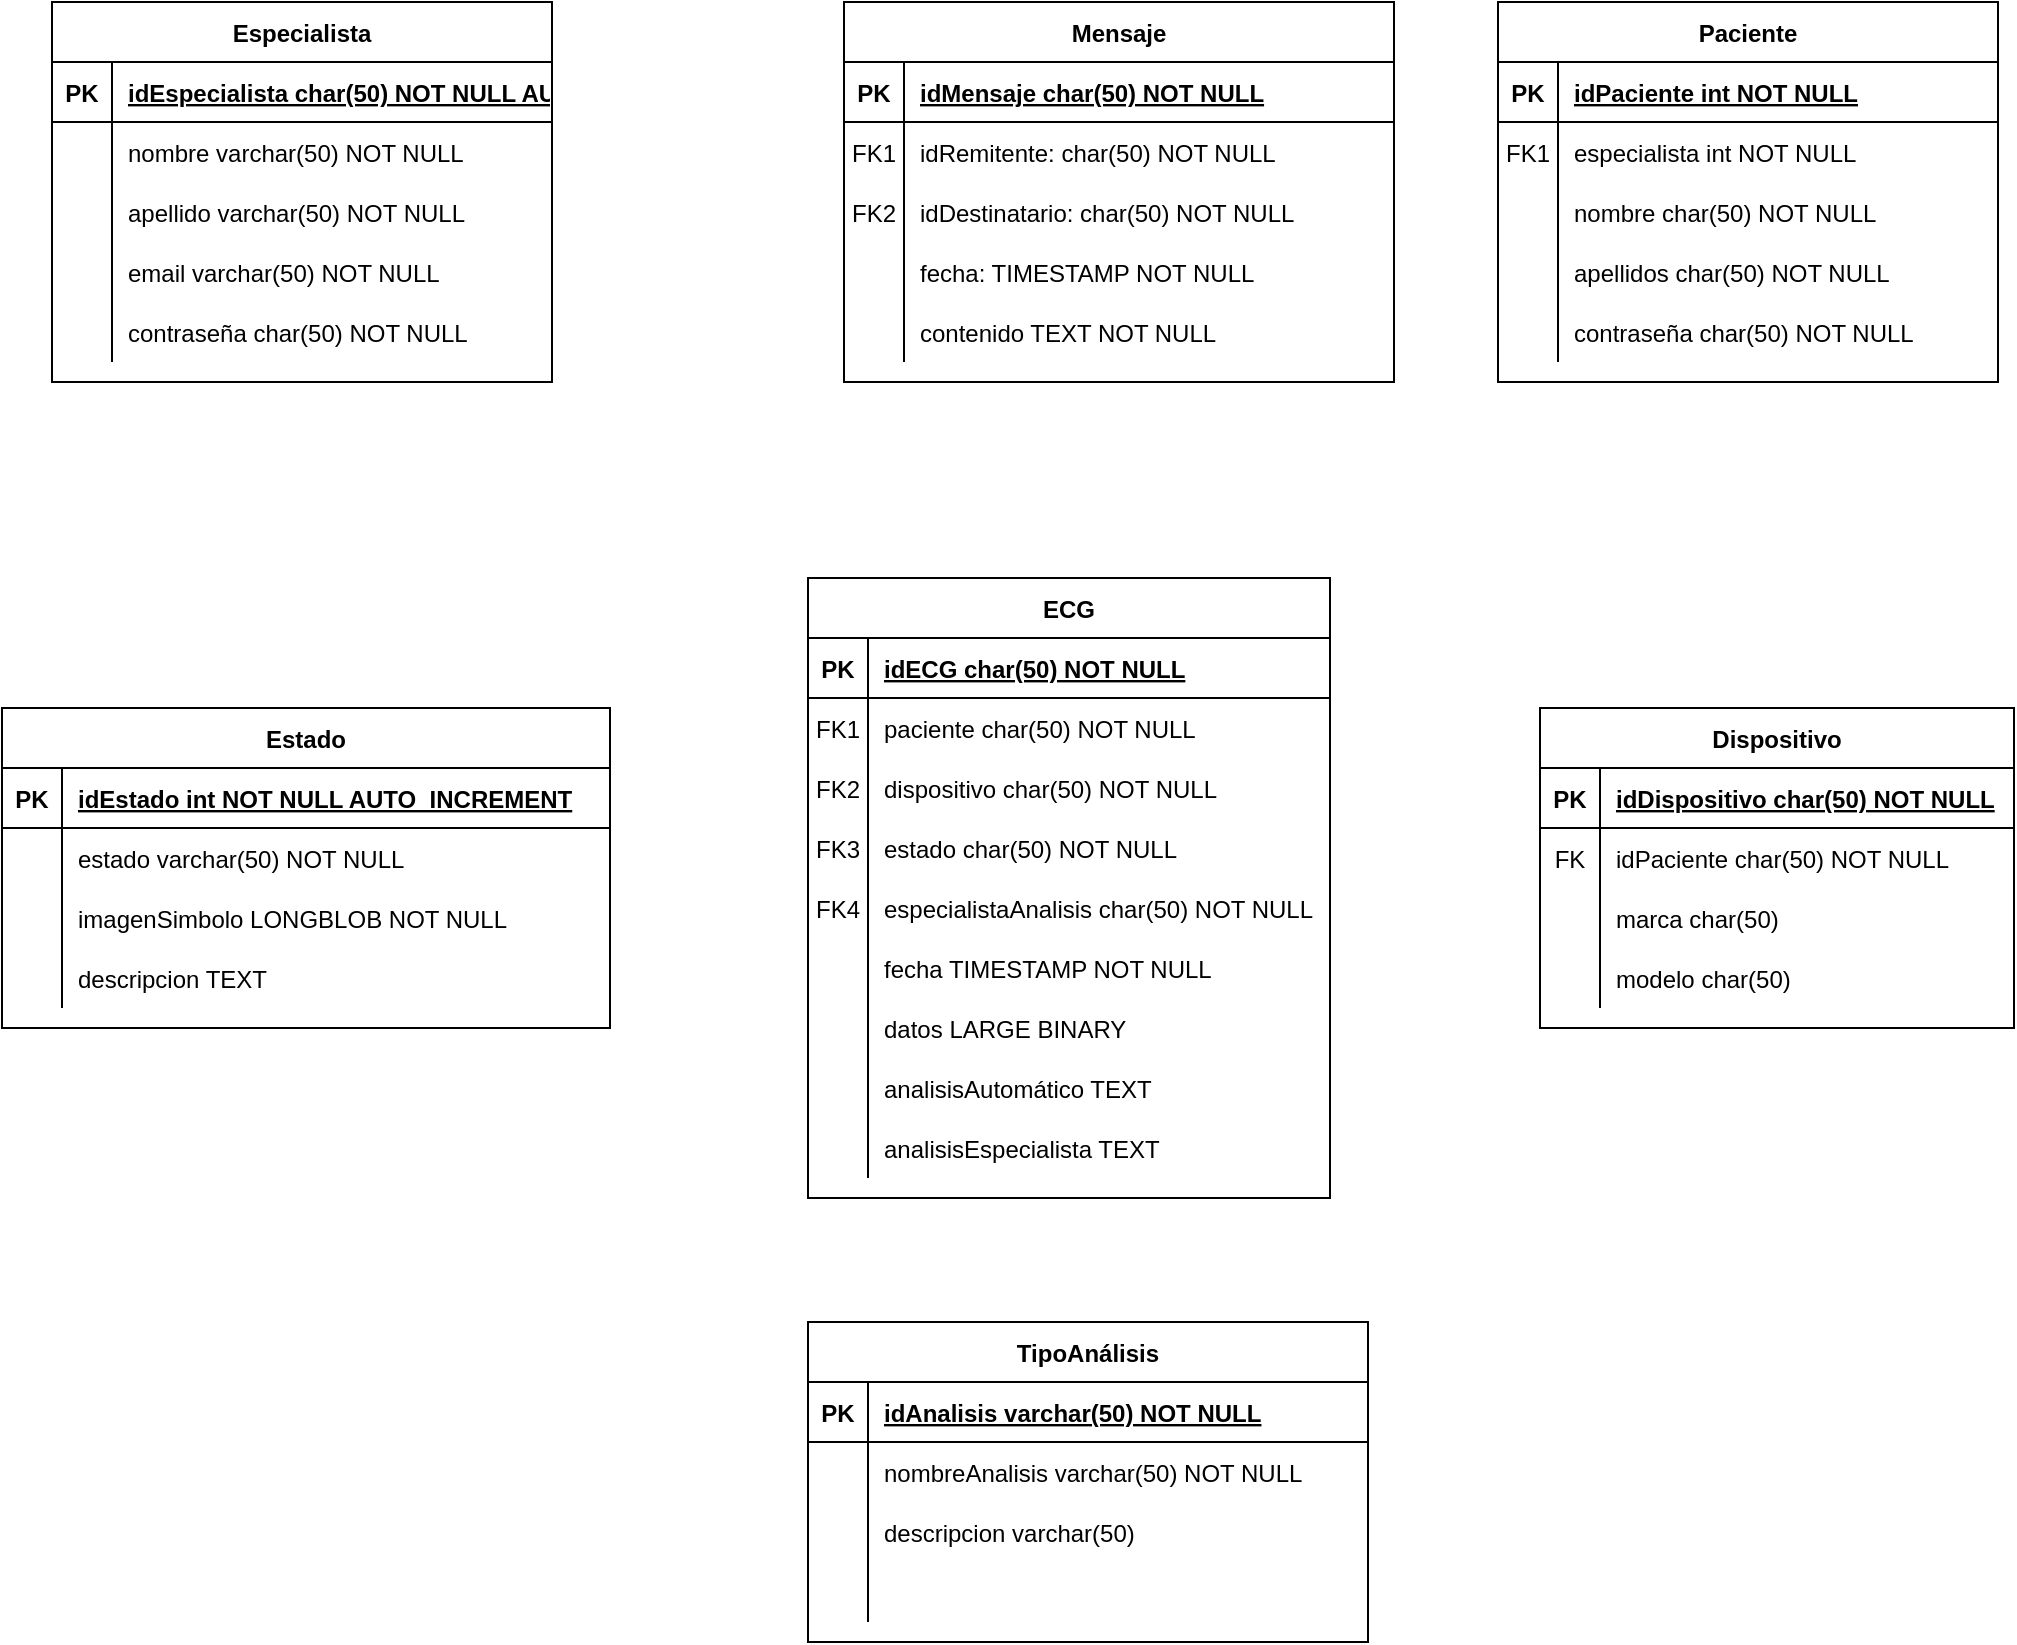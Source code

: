 <mxfile version="14.6.6" type="device"><diagram id="R2lEEEUBdFMjLlhIrx00" name="Page-1"><mxGraphModel dx="860" dy="664" grid="0" gridSize="10" guides="1" tooltips="1" connect="1" arrows="1" fold="1" page="0" pageScale="1" pageWidth="850" pageHeight="1100" math="0" shadow="0" extFonts="Permanent Marker^https://fonts.googleapis.com/css?family=Permanent+Marker"><root><mxCell id="0"/><mxCell id="1" parent="0"/><mxCell id="C-vyLk0tnHw3VtMMgP7b-2" value="Paciente" style="shape=table;startSize=30;container=1;collapsible=1;childLayout=tableLayout;fixedRows=1;rowLines=0;fontStyle=1;align=center;resizeLast=1;" parent="1" vertex="1"><mxGeometry x="597" y="-75" width="250" height="190" as="geometry"><mxRectangle x="450" y="120" width="66" height="30" as="alternateBounds"/></mxGeometry></mxCell><mxCell id="C-vyLk0tnHw3VtMMgP7b-3" value="" style="shape=partialRectangle;collapsible=0;dropTarget=0;pointerEvents=0;fillColor=none;points=[[0,0.5],[1,0.5]];portConstraint=eastwest;top=0;left=0;right=0;bottom=1;" parent="C-vyLk0tnHw3VtMMgP7b-2" vertex="1"><mxGeometry y="30" width="250" height="30" as="geometry"/></mxCell><mxCell id="C-vyLk0tnHw3VtMMgP7b-4" value="PK" style="shape=partialRectangle;overflow=hidden;connectable=0;fillColor=none;top=0;left=0;bottom=0;right=0;fontStyle=1;" parent="C-vyLk0tnHw3VtMMgP7b-3" vertex="1"><mxGeometry width="30" height="30" as="geometry"/></mxCell><mxCell id="C-vyLk0tnHw3VtMMgP7b-5" value="idPaciente int NOT NULL" style="shape=partialRectangle;overflow=hidden;connectable=0;fillColor=none;top=0;left=0;bottom=0;right=0;align=left;spacingLeft=6;fontStyle=5;" parent="C-vyLk0tnHw3VtMMgP7b-3" vertex="1"><mxGeometry x="30" width="220" height="30" as="geometry"/></mxCell><mxCell id="C-vyLk0tnHw3VtMMgP7b-6" value="" style="shape=partialRectangle;collapsible=0;dropTarget=0;pointerEvents=0;fillColor=none;points=[[0,0.5],[1,0.5]];portConstraint=eastwest;top=0;left=0;right=0;bottom=0;" parent="C-vyLk0tnHw3VtMMgP7b-2" vertex="1"><mxGeometry y="60" width="250" height="30" as="geometry"/></mxCell><mxCell id="C-vyLk0tnHw3VtMMgP7b-7" value="FK1" style="shape=partialRectangle;overflow=hidden;connectable=0;fillColor=none;top=0;left=0;bottom=0;right=0;" parent="C-vyLk0tnHw3VtMMgP7b-6" vertex="1"><mxGeometry width="30" height="30" as="geometry"/></mxCell><mxCell id="C-vyLk0tnHw3VtMMgP7b-8" value="especialista int NOT NULL" style="shape=partialRectangle;overflow=hidden;connectable=0;fillColor=none;top=0;left=0;bottom=0;right=0;align=left;spacingLeft=6;" parent="C-vyLk0tnHw3VtMMgP7b-6" vertex="1"><mxGeometry x="30" width="220" height="30" as="geometry"/></mxCell><mxCell id="C-vyLk0tnHw3VtMMgP7b-9" value="" style="shape=partialRectangle;collapsible=0;dropTarget=0;pointerEvents=0;fillColor=none;points=[[0,0.5],[1,0.5]];portConstraint=eastwest;top=0;left=0;right=0;bottom=0;" parent="C-vyLk0tnHw3VtMMgP7b-2" vertex="1"><mxGeometry y="90" width="250" height="30" as="geometry"/></mxCell><mxCell id="C-vyLk0tnHw3VtMMgP7b-10" value="" style="shape=partialRectangle;overflow=hidden;connectable=0;fillColor=none;top=0;left=0;bottom=0;right=0;" parent="C-vyLk0tnHw3VtMMgP7b-9" vertex="1"><mxGeometry width="30" height="30" as="geometry"/></mxCell><mxCell id="C-vyLk0tnHw3VtMMgP7b-11" value="nombre char(50) NOT NULL" style="shape=partialRectangle;overflow=hidden;connectable=0;fillColor=none;top=0;left=0;bottom=0;right=0;align=left;spacingLeft=6;" parent="C-vyLk0tnHw3VtMMgP7b-9" vertex="1"><mxGeometry x="30" width="220" height="30" as="geometry"/></mxCell><mxCell id="xMp0dBcq2MrQPvZgxF0N-1" value="" style="shape=partialRectangle;collapsible=0;dropTarget=0;pointerEvents=0;fillColor=none;points=[[0,0.5],[1,0.5]];portConstraint=eastwest;top=0;left=0;right=0;bottom=0;" parent="C-vyLk0tnHw3VtMMgP7b-2" vertex="1"><mxGeometry y="120" width="250" height="30" as="geometry"/></mxCell><mxCell id="xMp0dBcq2MrQPvZgxF0N-2" value="" style="shape=partialRectangle;overflow=hidden;connectable=0;fillColor=none;top=0;left=0;bottom=0;right=0;" parent="xMp0dBcq2MrQPvZgxF0N-1" vertex="1"><mxGeometry width="30" height="30" as="geometry"/></mxCell><mxCell id="xMp0dBcq2MrQPvZgxF0N-3" value="apellidos char(50) NOT NULL" style="shape=partialRectangle;overflow=hidden;connectable=0;fillColor=none;top=0;left=0;bottom=0;right=0;align=left;spacingLeft=6;" parent="xMp0dBcq2MrQPvZgxF0N-1" vertex="1"><mxGeometry x="30" width="220" height="30" as="geometry"/></mxCell><mxCell id="xMp0dBcq2MrQPvZgxF0N-52" value="" style="shape=partialRectangle;collapsible=0;dropTarget=0;pointerEvents=0;fillColor=none;points=[[0,0.5],[1,0.5]];portConstraint=eastwest;top=0;left=0;right=0;bottom=0;" parent="C-vyLk0tnHw3VtMMgP7b-2" vertex="1"><mxGeometry y="150" width="250" height="30" as="geometry"/></mxCell><mxCell id="xMp0dBcq2MrQPvZgxF0N-53" value="" style="shape=partialRectangle;overflow=hidden;connectable=0;fillColor=none;top=0;left=0;bottom=0;right=0;" parent="xMp0dBcq2MrQPvZgxF0N-52" vertex="1"><mxGeometry width="30" height="30" as="geometry"/></mxCell><mxCell id="xMp0dBcq2MrQPvZgxF0N-54" value="contraseña char(50) NOT NULL" style="shape=partialRectangle;overflow=hidden;connectable=0;fillColor=none;top=0;left=0;bottom=0;right=0;align=left;spacingLeft=6;" parent="xMp0dBcq2MrQPvZgxF0N-52" vertex="1"><mxGeometry x="30" width="220" height="30" as="geometry"/></mxCell><mxCell id="C-vyLk0tnHw3VtMMgP7b-13" value="ECG" style="shape=table;startSize=30;container=1;collapsible=1;childLayout=tableLayout;fixedRows=1;rowLines=0;fontStyle=1;align=center;resizeLast=1;" parent="1" vertex="1"><mxGeometry x="252" y="213" width="261" height="310" as="geometry"/></mxCell><mxCell id="C-vyLk0tnHw3VtMMgP7b-14" value="" style="shape=partialRectangle;collapsible=0;dropTarget=0;pointerEvents=0;fillColor=none;points=[[0,0.5],[1,0.5]];portConstraint=eastwest;top=0;left=0;right=0;bottom=1;" parent="C-vyLk0tnHw3VtMMgP7b-13" vertex="1"><mxGeometry y="30" width="261" height="30" as="geometry"/></mxCell><mxCell id="C-vyLk0tnHw3VtMMgP7b-15" value="PK" style="shape=partialRectangle;overflow=hidden;connectable=0;fillColor=none;top=0;left=0;bottom=0;right=0;fontStyle=1;" parent="C-vyLk0tnHw3VtMMgP7b-14" vertex="1"><mxGeometry width="30" height="30" as="geometry"/></mxCell><mxCell id="C-vyLk0tnHw3VtMMgP7b-16" value="idECG char(50) NOT NULL " style="shape=partialRectangle;overflow=hidden;connectable=0;fillColor=none;top=0;left=0;bottom=0;right=0;align=left;spacingLeft=6;fontStyle=5;" parent="C-vyLk0tnHw3VtMMgP7b-14" vertex="1"><mxGeometry x="30" width="231" height="30" as="geometry"/></mxCell><mxCell id="C-vyLk0tnHw3VtMMgP7b-17" value="" style="shape=partialRectangle;collapsible=0;dropTarget=0;pointerEvents=0;fillColor=none;points=[[0,0.5],[1,0.5]];portConstraint=eastwest;top=0;left=0;right=0;bottom=0;" parent="C-vyLk0tnHw3VtMMgP7b-13" vertex="1"><mxGeometry y="60" width="261" height="30" as="geometry"/></mxCell><mxCell id="C-vyLk0tnHw3VtMMgP7b-18" value="FK1" style="shape=partialRectangle;overflow=hidden;connectable=0;fillColor=none;top=0;left=0;bottom=0;right=0;" parent="C-vyLk0tnHw3VtMMgP7b-17" vertex="1"><mxGeometry width="30" height="30" as="geometry"/></mxCell><mxCell id="C-vyLk0tnHw3VtMMgP7b-19" value="paciente char(50) NOT NULL" style="shape=partialRectangle;overflow=hidden;connectable=0;fillColor=none;top=0;left=0;bottom=0;right=0;align=left;spacingLeft=6;" parent="C-vyLk0tnHw3VtMMgP7b-17" vertex="1"><mxGeometry x="30" width="231" height="30" as="geometry"/></mxCell><mxCell id="C-vyLk0tnHw3VtMMgP7b-20" value="" style="shape=partialRectangle;collapsible=0;dropTarget=0;pointerEvents=0;fillColor=none;points=[[0,0.5],[1,0.5]];portConstraint=eastwest;top=0;left=0;right=0;bottom=0;" parent="C-vyLk0tnHw3VtMMgP7b-13" vertex="1"><mxGeometry y="90" width="261" height="30" as="geometry"/></mxCell><mxCell id="C-vyLk0tnHw3VtMMgP7b-21" value="FK2" style="shape=partialRectangle;overflow=hidden;connectable=0;fillColor=none;top=0;left=0;bottom=0;right=0;" parent="C-vyLk0tnHw3VtMMgP7b-20" vertex="1"><mxGeometry width="30" height="30" as="geometry"/></mxCell><mxCell id="C-vyLk0tnHw3VtMMgP7b-22" value="dispositivo char(50) NOT NULL" style="shape=partialRectangle;overflow=hidden;connectable=0;fillColor=none;top=0;left=0;bottom=0;right=0;align=left;spacingLeft=6;" parent="C-vyLk0tnHw3VtMMgP7b-20" vertex="1"><mxGeometry x="30" width="231" height="30" as="geometry"/></mxCell><mxCell id="xMp0dBcq2MrQPvZgxF0N-4" value="" style="shape=partialRectangle;collapsible=0;dropTarget=0;pointerEvents=0;fillColor=none;points=[[0,0.5],[1,0.5]];portConstraint=eastwest;top=0;left=0;right=0;bottom=0;" parent="C-vyLk0tnHw3VtMMgP7b-13" vertex="1"><mxGeometry y="120" width="261" height="30" as="geometry"/></mxCell><mxCell id="xMp0dBcq2MrQPvZgxF0N-5" value="FK3" style="shape=partialRectangle;overflow=hidden;connectable=0;fillColor=none;top=0;left=0;bottom=0;right=0;" parent="xMp0dBcq2MrQPvZgxF0N-4" vertex="1"><mxGeometry width="30" height="30" as="geometry"/></mxCell><mxCell id="xMp0dBcq2MrQPvZgxF0N-6" value="estado char(50) NOT NULL" style="shape=partialRectangle;overflow=hidden;connectable=0;fillColor=none;top=0;left=0;bottom=0;right=0;align=left;spacingLeft=6;" parent="xMp0dBcq2MrQPvZgxF0N-4" vertex="1"><mxGeometry x="30" width="231" height="30" as="geometry"/></mxCell><mxCell id="xMp0dBcq2MrQPvZgxF0N-61" value="" style="shape=partialRectangle;collapsible=0;dropTarget=0;pointerEvents=0;fillColor=none;points=[[0,0.5],[1,0.5]];portConstraint=eastwest;top=0;left=0;right=0;bottom=0;" parent="C-vyLk0tnHw3VtMMgP7b-13" vertex="1"><mxGeometry y="150" width="261" height="30" as="geometry"/></mxCell><mxCell id="xMp0dBcq2MrQPvZgxF0N-62" value="FK4" style="shape=partialRectangle;overflow=hidden;connectable=0;fillColor=none;top=0;left=0;bottom=0;right=0;" parent="xMp0dBcq2MrQPvZgxF0N-61" vertex="1"><mxGeometry width="30" height="30" as="geometry"/></mxCell><mxCell id="xMp0dBcq2MrQPvZgxF0N-63" value="especialistaAnalisis char(50) NOT NULL" style="shape=partialRectangle;overflow=hidden;connectable=0;fillColor=none;top=0;left=0;bottom=0;right=0;align=left;spacingLeft=6;" parent="xMp0dBcq2MrQPvZgxF0N-61" vertex="1"><mxGeometry x="30" width="231" height="30" as="geometry"/></mxCell><mxCell id="AMUHZ_Iz-eolm_KJDuDH-4" value="" style="shape=partialRectangle;collapsible=0;dropTarget=0;pointerEvents=0;fillColor=none;points=[[0,0.5],[1,0.5]];portConstraint=eastwest;top=0;left=0;right=0;bottom=0;" vertex="1" parent="C-vyLk0tnHw3VtMMgP7b-13"><mxGeometry y="180" width="261" height="30" as="geometry"/></mxCell><mxCell id="AMUHZ_Iz-eolm_KJDuDH-5" value="" style="shape=partialRectangle;overflow=hidden;connectable=0;fillColor=none;top=0;left=0;bottom=0;right=0;" vertex="1" parent="AMUHZ_Iz-eolm_KJDuDH-4"><mxGeometry width="30" height="30" as="geometry"/></mxCell><mxCell id="AMUHZ_Iz-eolm_KJDuDH-6" value="fecha TIMESTAMP NOT NULL" style="shape=partialRectangle;overflow=hidden;connectable=0;fillColor=none;top=0;left=0;bottom=0;right=0;align=left;spacingLeft=6;" vertex="1" parent="AMUHZ_Iz-eolm_KJDuDH-4"><mxGeometry x="30" width="231" height="30" as="geometry"/></mxCell><mxCell id="xMp0dBcq2MrQPvZgxF0N-7" value="" style="shape=partialRectangle;collapsible=0;dropTarget=0;pointerEvents=0;fillColor=none;points=[[0,0.5],[1,0.5]];portConstraint=eastwest;top=0;left=0;right=0;bottom=0;" parent="C-vyLk0tnHw3VtMMgP7b-13" vertex="1"><mxGeometry y="210" width="261" height="30" as="geometry"/></mxCell><mxCell id="xMp0dBcq2MrQPvZgxF0N-8" value="" style="shape=partialRectangle;overflow=hidden;connectable=0;fillColor=none;top=0;left=0;bottom=0;right=0;" parent="xMp0dBcq2MrQPvZgxF0N-7" vertex="1"><mxGeometry width="30" height="30" as="geometry"/></mxCell><mxCell id="xMp0dBcq2MrQPvZgxF0N-9" value="datos LARGE BINARY" style="shape=partialRectangle;overflow=hidden;connectable=0;fillColor=none;top=0;left=0;bottom=0;right=0;align=left;spacingLeft=6;" parent="xMp0dBcq2MrQPvZgxF0N-7" vertex="1"><mxGeometry x="30" width="231" height="30" as="geometry"/></mxCell><mxCell id="xMp0dBcq2MrQPvZgxF0N-55" value="" style="shape=partialRectangle;collapsible=0;dropTarget=0;pointerEvents=0;fillColor=none;points=[[0,0.5],[1,0.5]];portConstraint=eastwest;top=0;left=0;right=0;bottom=0;" parent="C-vyLk0tnHw3VtMMgP7b-13" vertex="1"><mxGeometry y="240" width="261" height="30" as="geometry"/></mxCell><mxCell id="xMp0dBcq2MrQPvZgxF0N-56" value="" style="shape=partialRectangle;overflow=hidden;connectable=0;fillColor=none;top=0;left=0;bottom=0;right=0;" parent="xMp0dBcq2MrQPvZgxF0N-55" vertex="1"><mxGeometry width="30" height="30" as="geometry"/></mxCell><mxCell id="xMp0dBcq2MrQPvZgxF0N-57" value="analisisAutomático TEXT " style="shape=partialRectangle;overflow=hidden;connectable=0;fillColor=none;top=0;left=0;bottom=0;right=0;align=left;spacingLeft=6;" parent="xMp0dBcq2MrQPvZgxF0N-55" vertex="1"><mxGeometry x="30" width="231" height="30" as="geometry"/></mxCell><mxCell id="xMp0dBcq2MrQPvZgxF0N-58" value="" style="shape=partialRectangle;collapsible=0;dropTarget=0;pointerEvents=0;fillColor=none;points=[[0,0.5],[1,0.5]];portConstraint=eastwest;top=0;left=0;right=0;bottom=0;" parent="C-vyLk0tnHw3VtMMgP7b-13" vertex="1"><mxGeometry y="270" width="261" height="30" as="geometry"/></mxCell><mxCell id="xMp0dBcq2MrQPvZgxF0N-59" value="" style="shape=partialRectangle;overflow=hidden;connectable=0;fillColor=none;top=0;left=0;bottom=0;right=0;" parent="xMp0dBcq2MrQPvZgxF0N-58" vertex="1"><mxGeometry width="30" height="30" as="geometry"/></mxCell><mxCell id="xMp0dBcq2MrQPvZgxF0N-60" value="analisisEspecialista TEXT " style="shape=partialRectangle;overflow=hidden;connectable=0;fillColor=none;top=0;left=0;bottom=0;right=0;align=left;spacingLeft=6;" parent="xMp0dBcq2MrQPvZgxF0N-58" vertex="1"><mxGeometry x="30" width="231" height="30" as="geometry"/></mxCell><mxCell id="C-vyLk0tnHw3VtMMgP7b-23" value="Especialista" style="shape=table;startSize=30;container=1;collapsible=1;childLayout=tableLayout;fixedRows=1;rowLines=0;fontStyle=1;align=center;resizeLast=1;" parent="1" vertex="1"><mxGeometry x="-126" y="-75" width="250" height="190" as="geometry"/></mxCell><mxCell id="C-vyLk0tnHw3VtMMgP7b-24" value="" style="shape=partialRectangle;collapsible=0;dropTarget=0;pointerEvents=0;fillColor=none;points=[[0,0.5],[1,0.5]];portConstraint=eastwest;top=0;left=0;right=0;bottom=1;" parent="C-vyLk0tnHw3VtMMgP7b-23" vertex="1"><mxGeometry y="30" width="250" height="30" as="geometry"/></mxCell><mxCell id="C-vyLk0tnHw3VtMMgP7b-25" value="PK" style="shape=partialRectangle;overflow=hidden;connectable=0;fillColor=none;top=0;left=0;bottom=0;right=0;fontStyle=1;" parent="C-vyLk0tnHw3VtMMgP7b-24" vertex="1"><mxGeometry width="30" height="30" as="geometry"/></mxCell><mxCell id="C-vyLk0tnHw3VtMMgP7b-26" value="idEspecialista char(50) NOT NULL AUTO_INCREMENT" style="shape=partialRectangle;overflow=hidden;connectable=0;fillColor=none;top=0;left=0;bottom=0;right=0;align=left;spacingLeft=6;fontStyle=5;" parent="C-vyLk0tnHw3VtMMgP7b-24" vertex="1"><mxGeometry x="30" width="220" height="30" as="geometry"/></mxCell><mxCell id="C-vyLk0tnHw3VtMMgP7b-27" value="" style="shape=partialRectangle;collapsible=0;dropTarget=0;pointerEvents=0;fillColor=none;points=[[0,0.5],[1,0.5]];portConstraint=eastwest;top=0;left=0;right=0;bottom=0;" parent="C-vyLk0tnHw3VtMMgP7b-23" vertex="1"><mxGeometry y="60" width="250" height="30" as="geometry"/></mxCell><mxCell id="C-vyLk0tnHw3VtMMgP7b-28" value="" style="shape=partialRectangle;overflow=hidden;connectable=0;fillColor=none;top=0;left=0;bottom=0;right=0;" parent="C-vyLk0tnHw3VtMMgP7b-27" vertex="1"><mxGeometry width="30" height="30" as="geometry"/></mxCell><mxCell id="C-vyLk0tnHw3VtMMgP7b-29" value="nombre varchar(50) NOT NULL" style="shape=partialRectangle;overflow=hidden;connectable=0;fillColor=none;top=0;left=0;bottom=0;right=0;align=left;spacingLeft=6;" parent="C-vyLk0tnHw3VtMMgP7b-27" vertex="1"><mxGeometry x="30" width="220" height="30" as="geometry"/></mxCell><mxCell id="EKmxzDGDS1glk_TVgymy-1" value="" style="shape=partialRectangle;collapsible=0;dropTarget=0;pointerEvents=0;fillColor=none;points=[[0,0.5],[1,0.5]];portConstraint=eastwest;top=0;left=0;right=0;bottom=0;" parent="C-vyLk0tnHw3VtMMgP7b-23" vertex="1"><mxGeometry y="90" width="250" height="30" as="geometry"/></mxCell><mxCell id="EKmxzDGDS1glk_TVgymy-2" value="" style="shape=partialRectangle;overflow=hidden;connectable=0;fillColor=none;top=0;left=0;bottom=0;right=0;" parent="EKmxzDGDS1glk_TVgymy-1" vertex="1"><mxGeometry width="30" height="30" as="geometry"/></mxCell><mxCell id="EKmxzDGDS1glk_TVgymy-3" value="apellido varchar(50) NOT NULL" style="shape=partialRectangle;overflow=hidden;connectable=0;fillColor=none;top=0;left=0;bottom=0;right=0;align=left;spacingLeft=6;" parent="EKmxzDGDS1glk_TVgymy-1" vertex="1"><mxGeometry x="30" width="220" height="30" as="geometry"/></mxCell><mxCell id="EKmxzDGDS1glk_TVgymy-4" value="" style="shape=partialRectangle;collapsible=0;dropTarget=0;pointerEvents=0;fillColor=none;points=[[0,0.5],[1,0.5]];portConstraint=eastwest;top=0;left=0;right=0;bottom=0;" parent="C-vyLk0tnHw3VtMMgP7b-23" vertex="1"><mxGeometry y="120" width="250" height="30" as="geometry"/></mxCell><mxCell id="EKmxzDGDS1glk_TVgymy-5" value="" style="shape=partialRectangle;overflow=hidden;connectable=0;fillColor=none;top=0;left=0;bottom=0;right=0;" parent="EKmxzDGDS1glk_TVgymy-4" vertex="1"><mxGeometry width="30" height="30" as="geometry"/></mxCell><mxCell id="EKmxzDGDS1glk_TVgymy-6" value="email varchar(50) NOT NULL" style="shape=partialRectangle;overflow=hidden;connectable=0;fillColor=none;top=0;left=0;bottom=0;right=0;align=left;spacingLeft=6;" parent="EKmxzDGDS1glk_TVgymy-4" vertex="1"><mxGeometry x="30" width="220" height="30" as="geometry"/></mxCell><mxCell id="EKmxzDGDS1glk_TVgymy-7" value="" style="shape=partialRectangle;collapsible=0;dropTarget=0;pointerEvents=0;fillColor=none;points=[[0,0.5],[1,0.5]];portConstraint=eastwest;top=0;left=0;right=0;bottom=0;" parent="C-vyLk0tnHw3VtMMgP7b-23" vertex="1"><mxGeometry y="150" width="250" height="30" as="geometry"/></mxCell><mxCell id="EKmxzDGDS1glk_TVgymy-8" value="" style="shape=partialRectangle;overflow=hidden;connectable=0;fillColor=none;top=0;left=0;bottom=0;right=0;" parent="EKmxzDGDS1glk_TVgymy-7" vertex="1"><mxGeometry width="30" height="30" as="geometry"/></mxCell><mxCell id="EKmxzDGDS1glk_TVgymy-9" value="contraseña char(50) NOT NULL" style="shape=partialRectangle;overflow=hidden;connectable=0;fillColor=none;top=0;left=0;bottom=0;right=0;align=left;spacingLeft=6;" parent="EKmxzDGDS1glk_TVgymy-7" vertex="1"><mxGeometry x="30" width="220" height="30" as="geometry"/></mxCell><mxCell id="xMp0dBcq2MrQPvZgxF0N-10" value="Dispositivo" style="shape=table;startSize=30;container=1;collapsible=1;childLayout=tableLayout;fixedRows=1;rowLines=0;fontStyle=1;align=center;resizeLast=1;" parent="1" vertex="1"><mxGeometry x="618" y="278" width="237" height="160" as="geometry"/></mxCell><mxCell id="xMp0dBcq2MrQPvZgxF0N-11" value="" style="shape=partialRectangle;collapsible=0;dropTarget=0;pointerEvents=0;fillColor=none;top=0;left=0;bottom=1;right=0;points=[[0,0.5],[1,0.5]];portConstraint=eastwest;" parent="xMp0dBcq2MrQPvZgxF0N-10" vertex="1"><mxGeometry y="30" width="237" height="30" as="geometry"/></mxCell><mxCell id="xMp0dBcq2MrQPvZgxF0N-12" value="PK" style="shape=partialRectangle;connectable=0;fillColor=none;top=0;left=0;bottom=0;right=0;fontStyle=1;overflow=hidden;" parent="xMp0dBcq2MrQPvZgxF0N-11" vertex="1"><mxGeometry width="30" height="30" as="geometry"/></mxCell><mxCell id="xMp0dBcq2MrQPvZgxF0N-13" value="idDispositivo char(50) NOT NULL" style="shape=partialRectangle;connectable=0;fillColor=none;top=0;left=0;bottom=0;right=0;align=left;spacingLeft=6;fontStyle=5;overflow=hidden;" parent="xMp0dBcq2MrQPvZgxF0N-11" vertex="1"><mxGeometry x="30" width="207" height="30" as="geometry"/></mxCell><mxCell id="xMp0dBcq2MrQPvZgxF0N-14" value="" style="shape=partialRectangle;collapsible=0;dropTarget=0;pointerEvents=0;fillColor=none;top=0;left=0;bottom=0;right=0;points=[[0,0.5],[1,0.5]];portConstraint=eastwest;" parent="xMp0dBcq2MrQPvZgxF0N-10" vertex="1"><mxGeometry y="60" width="237" height="30" as="geometry"/></mxCell><mxCell id="xMp0dBcq2MrQPvZgxF0N-15" value="FK" style="shape=partialRectangle;connectable=0;fillColor=none;top=0;left=0;bottom=0;right=0;editable=1;overflow=hidden;" parent="xMp0dBcq2MrQPvZgxF0N-14" vertex="1"><mxGeometry width="30" height="30" as="geometry"/></mxCell><mxCell id="xMp0dBcq2MrQPvZgxF0N-16" value="idPaciente char(50) NOT NULL" style="shape=partialRectangle;connectable=0;fillColor=none;top=0;left=0;bottom=0;right=0;align=left;spacingLeft=6;overflow=hidden;" parent="xMp0dBcq2MrQPvZgxF0N-14" vertex="1"><mxGeometry x="30" width="207" height="30" as="geometry"/></mxCell><mxCell id="xMp0dBcq2MrQPvZgxF0N-17" value="" style="shape=partialRectangle;collapsible=0;dropTarget=0;pointerEvents=0;fillColor=none;top=0;left=0;bottom=0;right=0;points=[[0,0.5],[1,0.5]];portConstraint=eastwest;" parent="xMp0dBcq2MrQPvZgxF0N-10" vertex="1"><mxGeometry y="90" width="237" height="30" as="geometry"/></mxCell><mxCell id="xMp0dBcq2MrQPvZgxF0N-18" value="" style="shape=partialRectangle;connectable=0;fillColor=none;top=0;left=0;bottom=0;right=0;editable=1;overflow=hidden;" parent="xMp0dBcq2MrQPvZgxF0N-17" vertex="1"><mxGeometry width="30" height="30" as="geometry"/></mxCell><mxCell id="xMp0dBcq2MrQPvZgxF0N-19" value="marca char(50)" style="shape=partialRectangle;connectable=0;fillColor=none;top=0;left=0;bottom=0;right=0;align=left;spacingLeft=6;overflow=hidden;" parent="xMp0dBcq2MrQPvZgxF0N-17" vertex="1"><mxGeometry x="30" width="207" height="30" as="geometry"/></mxCell><mxCell id="xMp0dBcq2MrQPvZgxF0N-20" value="" style="shape=partialRectangle;collapsible=0;dropTarget=0;pointerEvents=0;fillColor=none;top=0;left=0;bottom=0;right=0;points=[[0,0.5],[1,0.5]];portConstraint=eastwest;" parent="xMp0dBcq2MrQPvZgxF0N-10" vertex="1"><mxGeometry y="120" width="237" height="30" as="geometry"/></mxCell><mxCell id="xMp0dBcq2MrQPvZgxF0N-21" value="" style="shape=partialRectangle;connectable=0;fillColor=none;top=0;left=0;bottom=0;right=0;editable=1;overflow=hidden;" parent="xMp0dBcq2MrQPvZgxF0N-20" vertex="1"><mxGeometry width="30" height="30" as="geometry"/></mxCell><mxCell id="xMp0dBcq2MrQPvZgxF0N-22" value="modelo char(50)" style="shape=partialRectangle;connectable=0;fillColor=none;top=0;left=0;bottom=0;right=0;align=left;spacingLeft=6;overflow=hidden;" parent="xMp0dBcq2MrQPvZgxF0N-20" vertex="1"><mxGeometry x="30" width="207" height="30" as="geometry"/></mxCell><mxCell id="xMp0dBcq2MrQPvZgxF0N-23" value="Mensaje" style="shape=table;startSize=30;container=1;collapsible=1;childLayout=tableLayout;fixedRows=1;rowLines=0;fontStyle=1;align=center;resizeLast=1;" parent="1" vertex="1"><mxGeometry x="270" y="-75" width="275" height="190" as="geometry"/></mxCell><mxCell id="xMp0dBcq2MrQPvZgxF0N-24" value="" style="shape=partialRectangle;collapsible=0;dropTarget=0;pointerEvents=0;fillColor=none;top=0;left=0;bottom=1;right=0;points=[[0,0.5],[1,0.5]];portConstraint=eastwest;" parent="xMp0dBcq2MrQPvZgxF0N-23" vertex="1"><mxGeometry y="30" width="275" height="30" as="geometry"/></mxCell><mxCell id="xMp0dBcq2MrQPvZgxF0N-25" value="PK" style="shape=partialRectangle;connectable=0;fillColor=none;top=0;left=0;bottom=0;right=0;fontStyle=1;overflow=hidden;" parent="xMp0dBcq2MrQPvZgxF0N-24" vertex="1"><mxGeometry width="30" height="30" as="geometry"/></mxCell><mxCell id="xMp0dBcq2MrQPvZgxF0N-26" value="idMensaje char(50) NOT NULL" style="shape=partialRectangle;connectable=0;fillColor=none;top=0;left=0;bottom=0;right=0;align=left;spacingLeft=6;fontStyle=5;overflow=hidden;" parent="xMp0dBcq2MrQPvZgxF0N-24" vertex="1"><mxGeometry x="30" width="245" height="30" as="geometry"/></mxCell><mxCell id="xMp0dBcq2MrQPvZgxF0N-27" value="" style="shape=partialRectangle;collapsible=0;dropTarget=0;pointerEvents=0;fillColor=none;top=0;left=0;bottom=0;right=0;points=[[0,0.5],[1,0.5]];portConstraint=eastwest;" parent="xMp0dBcq2MrQPvZgxF0N-23" vertex="1"><mxGeometry y="60" width="275" height="30" as="geometry"/></mxCell><mxCell id="xMp0dBcq2MrQPvZgxF0N-28" value="FK1" style="shape=partialRectangle;connectable=0;fillColor=none;top=0;left=0;bottom=0;right=0;editable=1;overflow=hidden;" parent="xMp0dBcq2MrQPvZgxF0N-27" vertex="1"><mxGeometry width="30" height="30" as="geometry"/></mxCell><mxCell id="xMp0dBcq2MrQPvZgxF0N-29" value="idRemitente: char(50) NOT NULL" style="shape=partialRectangle;connectable=0;fillColor=none;top=0;left=0;bottom=0;right=0;align=left;spacingLeft=6;overflow=hidden;" parent="xMp0dBcq2MrQPvZgxF0N-27" vertex="1"><mxGeometry x="30" width="245" height="30" as="geometry"/></mxCell><mxCell id="xMp0dBcq2MrQPvZgxF0N-30" value="" style="shape=partialRectangle;collapsible=0;dropTarget=0;pointerEvents=0;fillColor=none;top=0;left=0;bottom=0;right=0;points=[[0,0.5],[1,0.5]];portConstraint=eastwest;" parent="xMp0dBcq2MrQPvZgxF0N-23" vertex="1"><mxGeometry y="90" width="275" height="30" as="geometry"/></mxCell><mxCell id="xMp0dBcq2MrQPvZgxF0N-31" value="FK2" style="shape=partialRectangle;connectable=0;fillColor=none;top=0;left=0;bottom=0;right=0;editable=1;overflow=hidden;" parent="xMp0dBcq2MrQPvZgxF0N-30" vertex="1"><mxGeometry width="30" height="30" as="geometry"/></mxCell><mxCell id="xMp0dBcq2MrQPvZgxF0N-32" value="idDestinatario: char(50) NOT NULL" style="shape=partialRectangle;connectable=0;fillColor=none;top=0;left=0;bottom=0;right=0;align=left;spacingLeft=6;overflow=hidden;" parent="xMp0dBcq2MrQPvZgxF0N-30" vertex="1"><mxGeometry x="30" width="245" height="30" as="geometry"/></mxCell><mxCell id="xMp0dBcq2MrQPvZgxF0N-33" value="" style="shape=partialRectangle;collapsible=0;dropTarget=0;pointerEvents=0;fillColor=none;top=0;left=0;bottom=0;right=0;points=[[0,0.5],[1,0.5]];portConstraint=eastwest;" parent="xMp0dBcq2MrQPvZgxF0N-23" vertex="1"><mxGeometry y="120" width="275" height="30" as="geometry"/></mxCell><mxCell id="xMp0dBcq2MrQPvZgxF0N-34" value="" style="shape=partialRectangle;connectable=0;fillColor=none;top=0;left=0;bottom=0;right=0;editable=1;overflow=hidden;" parent="xMp0dBcq2MrQPvZgxF0N-33" vertex="1"><mxGeometry width="30" height="30" as="geometry"/></mxCell><mxCell id="xMp0dBcq2MrQPvZgxF0N-35" value="fecha: TIMESTAMP NOT NULL" style="shape=partialRectangle;connectable=0;fillColor=none;top=0;left=0;bottom=0;right=0;align=left;spacingLeft=6;overflow=hidden;" parent="xMp0dBcq2MrQPvZgxF0N-33" vertex="1"><mxGeometry x="30" width="245" height="30" as="geometry"/></mxCell><mxCell id="xMp0dBcq2MrQPvZgxF0N-36" value="" style="shape=partialRectangle;collapsible=0;dropTarget=0;pointerEvents=0;fillColor=none;top=0;left=0;bottom=0;right=0;points=[[0,0.5],[1,0.5]];portConstraint=eastwest;" parent="xMp0dBcq2MrQPvZgxF0N-23" vertex="1"><mxGeometry y="150" width="275" height="30" as="geometry"/></mxCell><mxCell id="xMp0dBcq2MrQPvZgxF0N-37" value="" style="shape=partialRectangle;connectable=0;fillColor=none;top=0;left=0;bottom=0;right=0;editable=1;overflow=hidden;" parent="xMp0dBcq2MrQPvZgxF0N-36" vertex="1"><mxGeometry width="30" height="30" as="geometry"/></mxCell><mxCell id="xMp0dBcq2MrQPvZgxF0N-38" value="contenido TEXT NOT NULL" style="shape=partialRectangle;connectable=0;fillColor=none;top=0;left=0;bottom=0;right=0;align=left;spacingLeft=6;overflow=hidden;" parent="xMp0dBcq2MrQPvZgxF0N-36" vertex="1"><mxGeometry x="30" width="245" height="30" as="geometry"/></mxCell><mxCell id="xMp0dBcq2MrQPvZgxF0N-39" value="TipoAnálisis" style="shape=table;startSize=30;container=1;collapsible=1;childLayout=tableLayout;fixedRows=1;rowLines=0;fontStyle=1;align=center;resizeLast=1;" parent="1" vertex="1"><mxGeometry x="252" y="585" width="280" height="160" as="geometry"/></mxCell><mxCell id="xMp0dBcq2MrQPvZgxF0N-40" value="" style="shape=partialRectangle;collapsible=0;dropTarget=0;pointerEvents=0;fillColor=none;top=0;left=0;bottom=1;right=0;points=[[0,0.5],[1,0.5]];portConstraint=eastwest;" parent="xMp0dBcq2MrQPvZgxF0N-39" vertex="1"><mxGeometry y="30" width="280" height="30" as="geometry"/></mxCell><mxCell id="xMp0dBcq2MrQPvZgxF0N-41" value="PK" style="shape=partialRectangle;connectable=0;fillColor=none;top=0;left=0;bottom=0;right=0;fontStyle=1;overflow=hidden;" parent="xMp0dBcq2MrQPvZgxF0N-40" vertex="1"><mxGeometry width="30" height="30" as="geometry"/></mxCell><mxCell id="xMp0dBcq2MrQPvZgxF0N-42" value="idAnalisis varchar(50) NOT NULL" style="shape=partialRectangle;connectable=0;fillColor=none;top=0;left=0;bottom=0;right=0;align=left;spacingLeft=6;fontStyle=5;overflow=hidden;" parent="xMp0dBcq2MrQPvZgxF0N-40" vertex="1"><mxGeometry x="30" width="250" height="30" as="geometry"/></mxCell><mxCell id="xMp0dBcq2MrQPvZgxF0N-43" value="" style="shape=partialRectangle;collapsible=0;dropTarget=0;pointerEvents=0;fillColor=none;top=0;left=0;bottom=0;right=0;points=[[0,0.5],[1,0.5]];portConstraint=eastwest;" parent="xMp0dBcq2MrQPvZgxF0N-39" vertex="1"><mxGeometry y="60" width="280" height="30" as="geometry"/></mxCell><mxCell id="xMp0dBcq2MrQPvZgxF0N-44" value="" style="shape=partialRectangle;connectable=0;fillColor=none;top=0;left=0;bottom=0;right=0;editable=1;overflow=hidden;" parent="xMp0dBcq2MrQPvZgxF0N-43" vertex="1"><mxGeometry width="30" height="30" as="geometry"/></mxCell><mxCell id="xMp0dBcq2MrQPvZgxF0N-45" value="nombreAnalisis varchar(50) NOT NULL" style="shape=partialRectangle;connectable=0;fillColor=none;top=0;left=0;bottom=0;right=0;align=left;spacingLeft=6;overflow=hidden;" parent="xMp0dBcq2MrQPvZgxF0N-43" vertex="1"><mxGeometry x="30" width="250" height="30" as="geometry"/></mxCell><mxCell id="xMp0dBcq2MrQPvZgxF0N-46" value="" style="shape=partialRectangle;collapsible=0;dropTarget=0;pointerEvents=0;fillColor=none;top=0;left=0;bottom=0;right=0;points=[[0,0.5],[1,0.5]];portConstraint=eastwest;" parent="xMp0dBcq2MrQPvZgxF0N-39" vertex="1"><mxGeometry y="90" width="280" height="30" as="geometry"/></mxCell><mxCell id="xMp0dBcq2MrQPvZgxF0N-47" value="" style="shape=partialRectangle;connectable=0;fillColor=none;top=0;left=0;bottom=0;right=0;editable=1;overflow=hidden;" parent="xMp0dBcq2MrQPvZgxF0N-46" vertex="1"><mxGeometry width="30" height="30" as="geometry"/></mxCell><mxCell id="xMp0dBcq2MrQPvZgxF0N-48" value="descripcion varchar(50)" style="shape=partialRectangle;connectable=0;fillColor=none;top=0;left=0;bottom=0;right=0;align=left;spacingLeft=6;overflow=hidden;" parent="xMp0dBcq2MrQPvZgxF0N-46" vertex="1"><mxGeometry x="30" width="250" height="30" as="geometry"/></mxCell><mxCell id="xMp0dBcq2MrQPvZgxF0N-49" value="" style="shape=partialRectangle;collapsible=0;dropTarget=0;pointerEvents=0;fillColor=none;top=0;left=0;bottom=0;right=0;points=[[0,0.5],[1,0.5]];portConstraint=eastwest;" parent="xMp0dBcq2MrQPvZgxF0N-39" vertex="1"><mxGeometry y="120" width="280" height="30" as="geometry"/></mxCell><mxCell id="xMp0dBcq2MrQPvZgxF0N-50" value="" style="shape=partialRectangle;connectable=0;fillColor=none;top=0;left=0;bottom=0;right=0;editable=1;overflow=hidden;" parent="xMp0dBcq2MrQPvZgxF0N-49" vertex="1"><mxGeometry width="30" height="30" as="geometry"/></mxCell><mxCell id="xMp0dBcq2MrQPvZgxF0N-51" value="" style="shape=partialRectangle;connectable=0;fillColor=none;top=0;left=0;bottom=0;right=0;align=left;spacingLeft=6;overflow=hidden;" parent="xMp0dBcq2MrQPvZgxF0N-49" vertex="1"><mxGeometry x="30" width="250" height="30" as="geometry"/></mxCell><mxCell id="xMp0dBcq2MrQPvZgxF0N-64" value="Estado" style="shape=table;startSize=30;container=1;collapsible=1;childLayout=tableLayout;fixedRows=1;rowLines=0;fontStyle=1;align=center;resizeLast=1;" parent="1" vertex="1"><mxGeometry x="-151" y="278" width="304" height="160" as="geometry"><mxRectangle x="508" y="855" width="67" height="30" as="alternateBounds"/></mxGeometry></mxCell><mxCell id="xMp0dBcq2MrQPvZgxF0N-65" value="" style="shape=partialRectangle;collapsible=0;dropTarget=0;pointerEvents=0;fillColor=none;top=0;left=0;bottom=1;right=0;points=[[0,0.5],[1,0.5]];portConstraint=eastwest;" parent="xMp0dBcq2MrQPvZgxF0N-64" vertex="1"><mxGeometry y="30" width="304" height="30" as="geometry"/></mxCell><mxCell id="xMp0dBcq2MrQPvZgxF0N-66" value="PK" style="shape=partialRectangle;connectable=0;fillColor=none;top=0;left=0;bottom=0;right=0;fontStyle=1;overflow=hidden;" parent="xMp0dBcq2MrQPvZgxF0N-65" vertex="1"><mxGeometry width="30" height="30" as="geometry"/></mxCell><mxCell id="xMp0dBcq2MrQPvZgxF0N-67" value="idEstado int NOT NULL AUTO_INCREMENT" style="shape=partialRectangle;connectable=0;fillColor=none;top=0;left=0;bottom=0;right=0;align=left;spacingLeft=6;fontStyle=5;overflow=hidden;" parent="xMp0dBcq2MrQPvZgxF0N-65" vertex="1"><mxGeometry x="30" width="274" height="30" as="geometry"/></mxCell><mxCell id="xMp0dBcq2MrQPvZgxF0N-68" value="" style="shape=partialRectangle;collapsible=0;dropTarget=0;pointerEvents=0;fillColor=none;top=0;left=0;bottom=0;right=0;points=[[0,0.5],[1,0.5]];portConstraint=eastwest;" parent="xMp0dBcq2MrQPvZgxF0N-64" vertex="1"><mxGeometry y="60" width="304" height="30" as="geometry"/></mxCell><mxCell id="xMp0dBcq2MrQPvZgxF0N-69" value="" style="shape=partialRectangle;connectable=0;fillColor=none;top=0;left=0;bottom=0;right=0;editable=1;overflow=hidden;" parent="xMp0dBcq2MrQPvZgxF0N-68" vertex="1"><mxGeometry width="30" height="30" as="geometry"/></mxCell><mxCell id="xMp0dBcq2MrQPvZgxF0N-70" value="estado varchar(50) NOT NULL" style="shape=partialRectangle;connectable=0;fillColor=none;top=0;left=0;bottom=0;right=0;align=left;spacingLeft=6;overflow=hidden;" parent="xMp0dBcq2MrQPvZgxF0N-68" vertex="1"><mxGeometry x="30" width="274" height="30" as="geometry"/></mxCell><mxCell id="xMp0dBcq2MrQPvZgxF0N-71" value="" style="shape=partialRectangle;collapsible=0;dropTarget=0;pointerEvents=0;fillColor=none;top=0;left=0;bottom=0;right=0;points=[[0,0.5],[1,0.5]];portConstraint=eastwest;" parent="xMp0dBcq2MrQPvZgxF0N-64" vertex="1"><mxGeometry y="90" width="304" height="30" as="geometry"/></mxCell><mxCell id="xMp0dBcq2MrQPvZgxF0N-72" value="" style="shape=partialRectangle;connectable=0;fillColor=none;top=0;left=0;bottom=0;right=0;editable=1;overflow=hidden;" parent="xMp0dBcq2MrQPvZgxF0N-71" vertex="1"><mxGeometry width="30" height="30" as="geometry"/></mxCell><mxCell id="xMp0dBcq2MrQPvZgxF0N-73" value="imagenSimbolo LONGBLOB NOT NULL" style="shape=partialRectangle;connectable=0;fillColor=none;top=0;left=0;bottom=0;right=0;align=left;spacingLeft=6;overflow=hidden;" parent="xMp0dBcq2MrQPvZgxF0N-71" vertex="1"><mxGeometry x="30" width="274" height="30" as="geometry"/></mxCell><mxCell id="xMp0dBcq2MrQPvZgxF0N-74" value="" style="shape=partialRectangle;collapsible=0;dropTarget=0;pointerEvents=0;fillColor=none;top=0;left=0;bottom=0;right=0;points=[[0,0.5],[1,0.5]];portConstraint=eastwest;" parent="xMp0dBcq2MrQPvZgxF0N-64" vertex="1"><mxGeometry y="120" width="304" height="30" as="geometry"/></mxCell><mxCell id="xMp0dBcq2MrQPvZgxF0N-75" value="" style="shape=partialRectangle;connectable=0;fillColor=none;top=0;left=0;bottom=0;right=0;editable=1;overflow=hidden;" parent="xMp0dBcq2MrQPvZgxF0N-74" vertex="1"><mxGeometry width="30" height="30" as="geometry"/></mxCell><mxCell id="xMp0dBcq2MrQPvZgxF0N-76" value="descripcion TEXT" style="shape=partialRectangle;connectable=0;fillColor=none;top=0;left=0;bottom=0;right=0;align=left;spacingLeft=6;overflow=hidden;" parent="xMp0dBcq2MrQPvZgxF0N-74" vertex="1"><mxGeometry x="30" width="274" height="30" as="geometry"/></mxCell></root></mxGraphModel></diagram></mxfile>